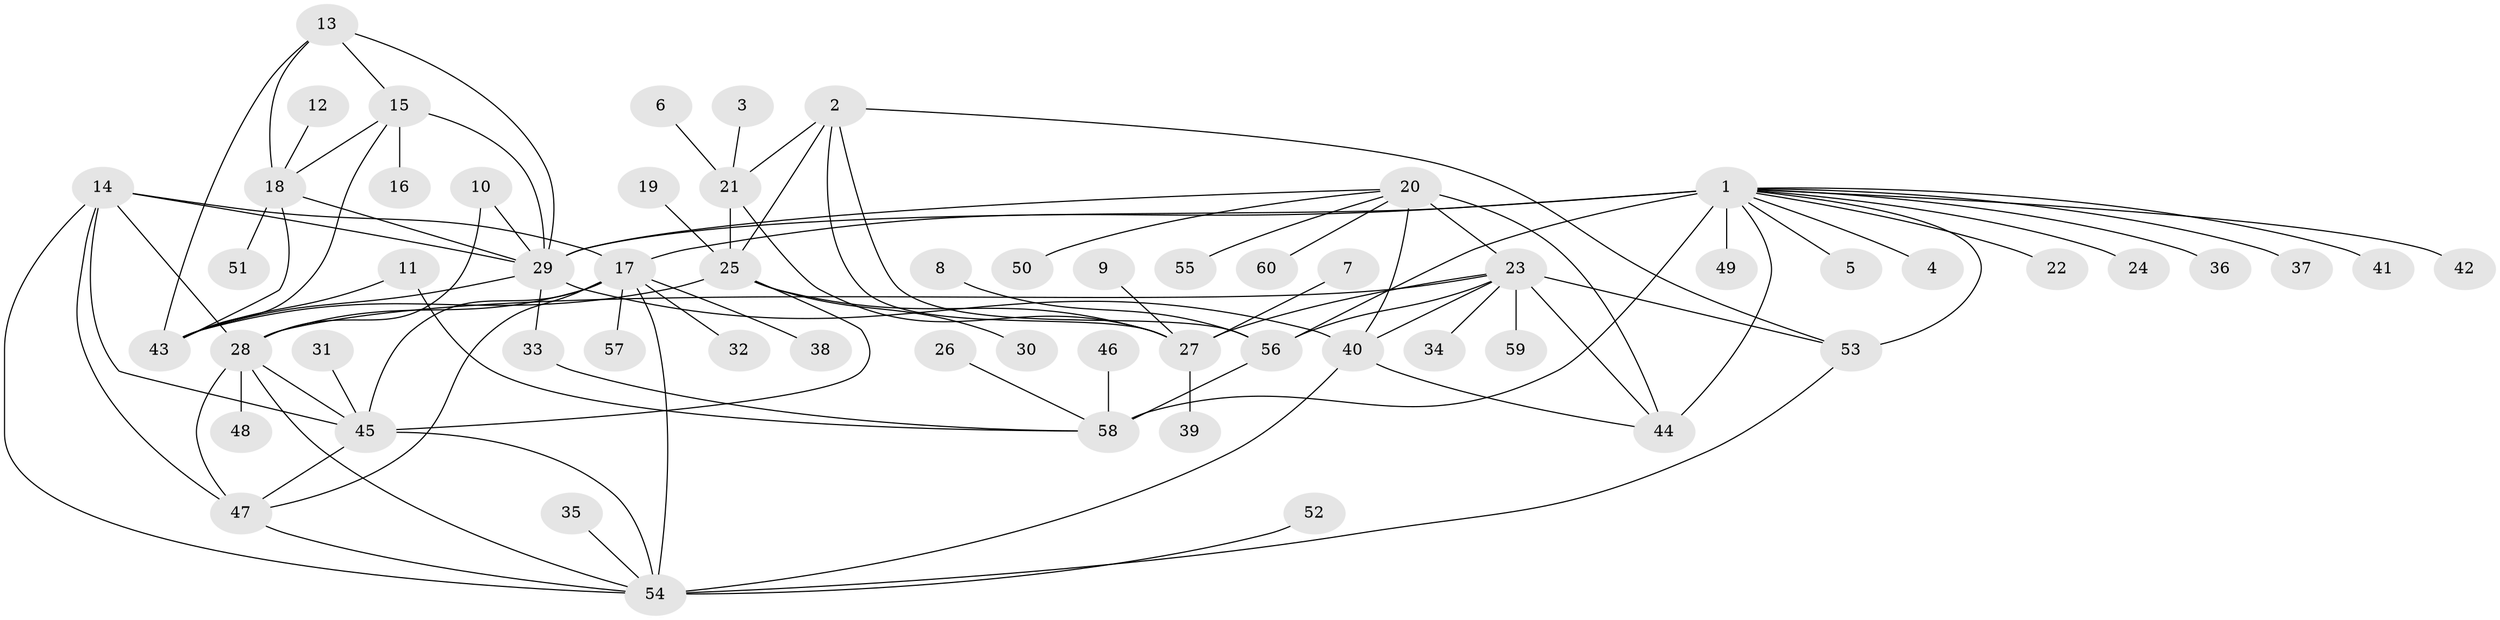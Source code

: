 // original degree distribution, {7: 0.041666666666666664, 10: 0.025, 9: 0.06666666666666667, 12: 0.025, 6: 0.025, 8: 0.041666666666666664, 11: 0.008333333333333333, 5: 0.016666666666666666, 2: 0.14166666666666666, 1: 0.55, 4: 0.025, 3: 0.03333333333333333}
// Generated by graph-tools (version 1.1) at 2025/50/03/09/25 03:50:33]
// undirected, 60 vertices, 97 edges
graph export_dot {
graph [start="1"]
  node [color=gray90,style=filled];
  1;
  2;
  3;
  4;
  5;
  6;
  7;
  8;
  9;
  10;
  11;
  12;
  13;
  14;
  15;
  16;
  17;
  18;
  19;
  20;
  21;
  22;
  23;
  24;
  25;
  26;
  27;
  28;
  29;
  30;
  31;
  32;
  33;
  34;
  35;
  36;
  37;
  38;
  39;
  40;
  41;
  42;
  43;
  44;
  45;
  46;
  47;
  48;
  49;
  50;
  51;
  52;
  53;
  54;
  55;
  56;
  57;
  58;
  59;
  60;
  1 -- 4 [weight=1.0];
  1 -- 5 [weight=1.0];
  1 -- 17 [weight=1.0];
  1 -- 22 [weight=1.0];
  1 -- 24 [weight=1.0];
  1 -- 29 [weight=2.0];
  1 -- 36 [weight=1.0];
  1 -- 37 [weight=1.0];
  1 -- 41 [weight=1.0];
  1 -- 42 [weight=1.0];
  1 -- 44 [weight=1.0];
  1 -- 49 [weight=1.0];
  1 -- 53 [weight=1.0];
  1 -- 56 [weight=4.0];
  1 -- 58 [weight=4.0];
  2 -- 21 [weight=1.0];
  2 -- 25 [weight=2.0];
  2 -- 27 [weight=2.0];
  2 -- 53 [weight=1.0];
  2 -- 56 [weight=1.0];
  3 -- 21 [weight=1.0];
  6 -- 21 [weight=1.0];
  7 -- 27 [weight=1.0];
  8 -- 56 [weight=1.0];
  9 -- 27 [weight=1.0];
  10 -- 28 [weight=1.0];
  10 -- 29 [weight=1.0];
  11 -- 43 [weight=1.0];
  11 -- 58 [weight=1.0];
  12 -- 18 [weight=1.0];
  13 -- 15 [weight=2.0];
  13 -- 18 [weight=2.0];
  13 -- 29 [weight=2.0];
  13 -- 43 [weight=2.0];
  14 -- 17 [weight=1.0];
  14 -- 28 [weight=1.0];
  14 -- 29 [weight=1.0];
  14 -- 45 [weight=1.0];
  14 -- 47 [weight=1.0];
  14 -- 54 [weight=1.0];
  15 -- 16 [weight=1.0];
  15 -- 18 [weight=1.0];
  15 -- 29 [weight=1.0];
  15 -- 43 [weight=1.0];
  17 -- 28 [weight=1.0];
  17 -- 32 [weight=1.0];
  17 -- 38 [weight=1.0];
  17 -- 45 [weight=1.0];
  17 -- 47 [weight=1.0];
  17 -- 54 [weight=1.0];
  17 -- 57 [weight=1.0];
  18 -- 29 [weight=1.0];
  18 -- 43 [weight=1.0];
  18 -- 51 [weight=1.0];
  19 -- 25 [weight=1.0];
  20 -- 23 [weight=3.0];
  20 -- 29 [weight=1.0];
  20 -- 40 [weight=3.0];
  20 -- 44 [weight=3.0];
  20 -- 50 [weight=1.0];
  20 -- 55 [weight=1.0];
  20 -- 60 [weight=1.0];
  21 -- 25 [weight=2.0];
  21 -- 27 [weight=2.0];
  23 -- 27 [weight=2.0];
  23 -- 28 [weight=1.0];
  23 -- 34 [weight=1.0];
  23 -- 40 [weight=1.0];
  23 -- 44 [weight=1.0];
  23 -- 53 [weight=1.0];
  23 -- 56 [weight=1.0];
  23 -- 59 [weight=1.0];
  25 -- 27 [weight=4.0];
  25 -- 30 [weight=1.0];
  25 -- 43 [weight=1.0];
  25 -- 45 [weight=2.0];
  26 -- 58 [weight=1.0];
  27 -- 39 [weight=1.0];
  28 -- 45 [weight=1.0];
  28 -- 47 [weight=1.0];
  28 -- 48 [weight=1.0];
  28 -- 54 [weight=1.0];
  29 -- 33 [weight=1.0];
  29 -- 40 [weight=1.0];
  29 -- 43 [weight=1.0];
  31 -- 45 [weight=1.0];
  33 -- 58 [weight=1.0];
  35 -- 54 [weight=1.0];
  40 -- 44 [weight=1.0];
  40 -- 54 [weight=2.0];
  45 -- 47 [weight=1.0];
  45 -- 54 [weight=1.0];
  46 -- 58 [weight=1.0];
  47 -- 54 [weight=1.0];
  52 -- 54 [weight=1.0];
  53 -- 54 [weight=1.0];
  56 -- 58 [weight=1.0];
}
